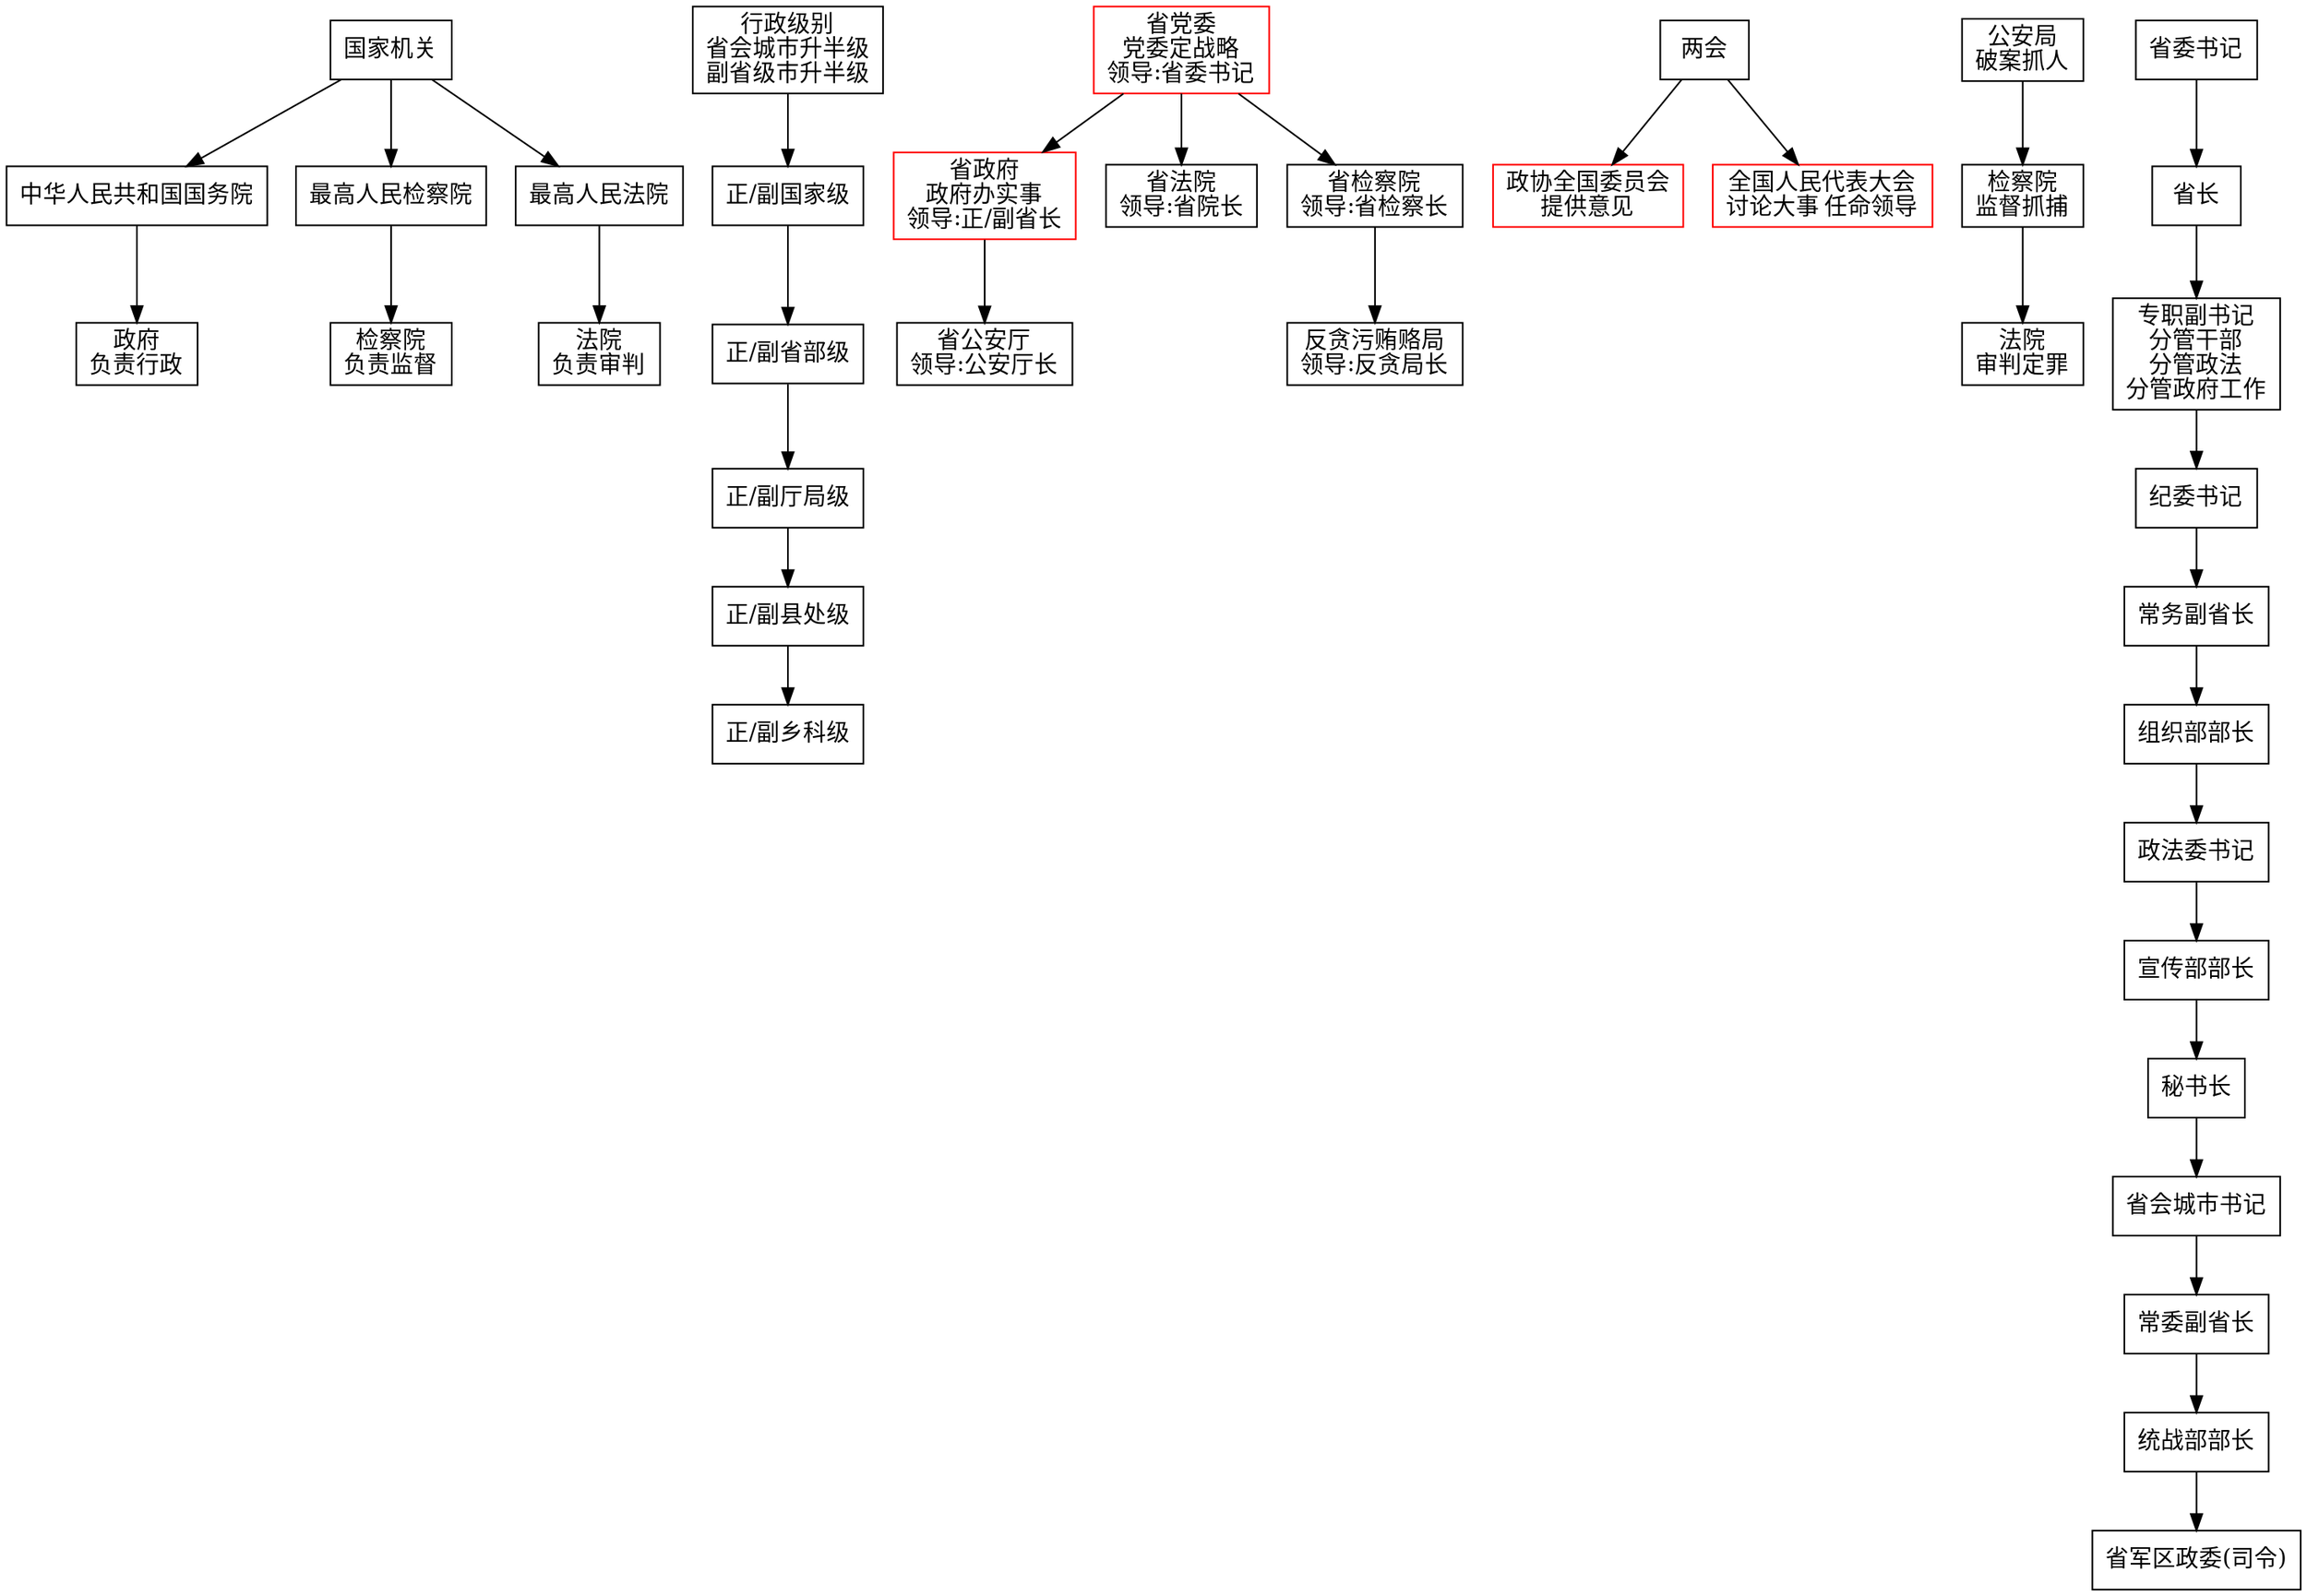 digraph Orthogonal {
  node [shape=box];
  "国家机关" -> "中华人民共和国国务院" -> "政府\n负责行政";
  "国家机关" -> "最高人民检察院" -> "检察院\n负责监督";
  "国家机关" -> "最高人民法院" -> "法院\n负责审判";

  "行政级别\n省会城市升半级\n副省级市升半级" -> "正/副国家级" -> "正/副省部级" -> "正/副厅局级" -> "正/副县处级" -> "正/副乡科级";

  "省党委\n党委定战略\n领导:省委书记" [color="#FF0000"];
  "省政府\n政府办实事\n领导:正/副省长" [color="#FF0000"];
  "政协全国委员会\n提供意见" [color="#FF0000"];
  "全国人民代表大会\n讨论大事 任命领导" [color="#FF0000"];


  "省党委\n党委定战略\n领导:省委书记" -> "省政府\n政府办实事\n领导:正/副省长" -> "省公安厅\n领导:公安厅长";
  "省党委\n党委定战略\n领导:省委书记" -> "省法院\n领导:省院长";
  "省党委\n党委定战略\n领导:省委书记" -> "省检察院\n领导:省检察长" -> "反贪污贿赂局\n领导:反贪局长"; 

  "两会" -> "全国人民代表大会\n讨论大事 任命领导";
  "两会" -> "政协全国委员会\n提供意见";

  "公安局\n破案抓人" -> "检察院\n监督抓捕" -> "法院\n审判定罪";
  
  "省委书记" -> "省长" -> "专职副书记\n分管干部\n分管政法\n分管政府工作" -> "纪委书记" -> "常务副省长" -> "组织部部长" -> "政法委书记" -> "宣传部部长" -> "秘书长" -> "省会城市书记" -> "常委副省长" -> "统战部部长" -> "省军区政委(司令)";
}

